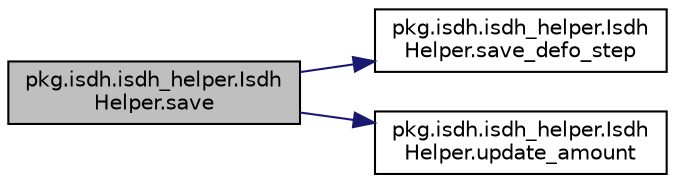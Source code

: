 digraph "pkg.isdh.isdh_helper.IsdhHelper.save"
{
  edge [fontname="Helvetica",fontsize="10",labelfontname="Helvetica",labelfontsize="10"];
  node [fontname="Helvetica",fontsize="10",shape=record];
  rankdir="LR";
  Node9 [label="pkg.isdh.isdh_helper.Isdh\lHelper.save",height=0.2,width=0.4,color="black", fillcolor="grey75", style="filled", fontcolor="black"];
  Node9 -> Node10 [color="midnightblue",fontsize="10",style="solid",fontname="Helvetica"];
  Node10 [label="pkg.isdh.isdh_helper.Isdh\lHelper.save_defo_step",height=0.2,width=0.4,color="black", fillcolor="white", style="filled",URL="$classpkg_1_1isdh_1_1isdh__helper_1_1_isdh_helper.html#af9b44ad8e52ccd3676c64e0781ad5798"];
  Node9 -> Node11 [color="midnightblue",fontsize="10",style="solid",fontname="Helvetica"];
  Node11 [label="pkg.isdh.isdh_helper.Isdh\lHelper.update_amount",height=0.2,width=0.4,color="black", fillcolor="white", style="filled",URL="$classpkg_1_1isdh_1_1isdh__helper_1_1_isdh_helper.html#ad5c542045fa7b3ca9870951aef1930cd"];
}
